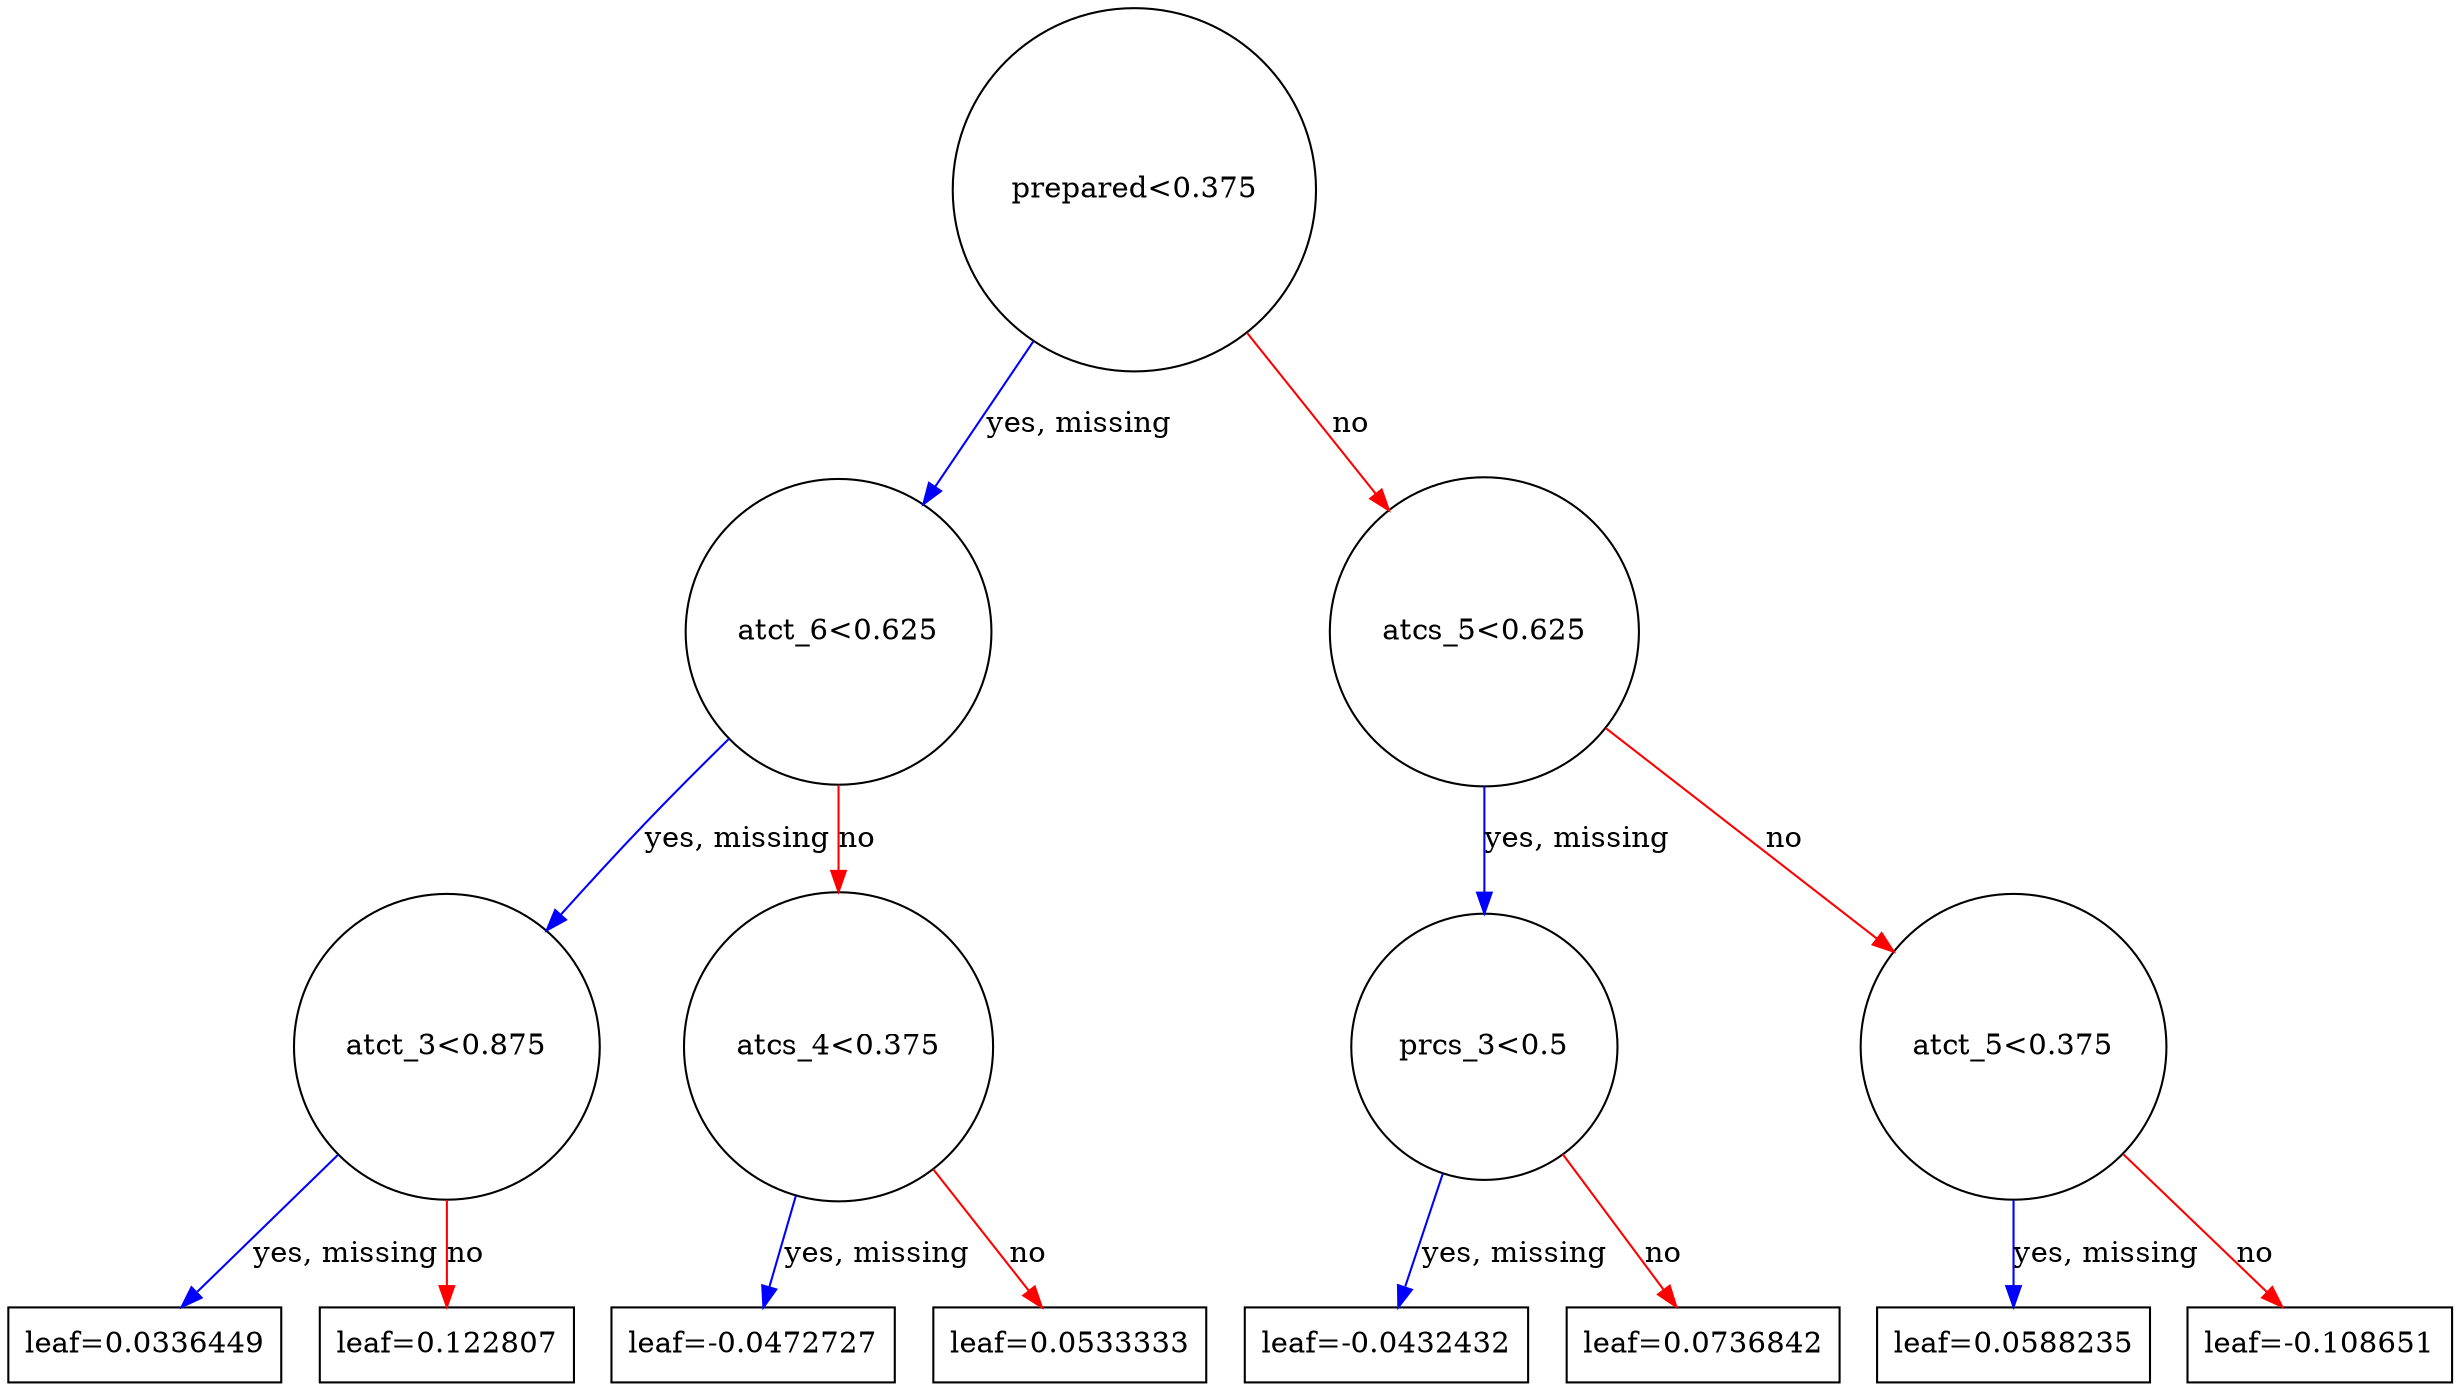 digraph {
	graph [rankdir=UT]
		0 [label="prepared<0.375" shape=circle]
			0 -> 1 [label="yes, missing" color="#0000FF"]
			0 -> 2 [label=no color="#FF0000"]
		1 [label="atct_6<0.625" shape=circle]
			1 -> 3 [label="yes, missing" color="#0000FF"]
			1 -> 4 [label=no color="#FF0000"]
		3 [label="atct_3<0.875" shape=circle]
			3 -> 7 [label="yes, missing" color="#0000FF"]
			3 -> 8 [label=no color="#FF0000"]
		7 [label="leaf=0.0336449" shape=box]
		8 [label="leaf=0.122807" shape=box]
		4 [label="atcs_4<0.375" shape=circle]
			4 -> 9 [label="yes, missing" color="#0000FF"]
			4 -> 10 [label=no color="#FF0000"]
		9 [label="leaf=-0.0472727" shape=box]
		10 [label="leaf=0.0533333" shape=box]
		2 [label="atcs_5<0.625" shape=circle]
			2 -> 5 [label="yes, missing" color="#0000FF"]
			2 -> 6 [label=no color="#FF0000"]
		5 [label="prcs_3<0.5" shape=circle]
			5 -> 11 [label="yes, missing" color="#0000FF"]
			5 -> 12 [label=no color="#FF0000"]
		11 [label="leaf=-0.0432432" shape=box]
		12 [label="leaf=0.0736842" shape=box]
		6 [label="atct_5<0.375" shape=circle]
			6 -> 13 [label="yes, missing" color="#0000FF"]
			6 -> 14 [label=no color="#FF0000"]
		13 [label="leaf=0.0588235" shape=box]
		14 [label="leaf=-0.108651" shape=box]
}